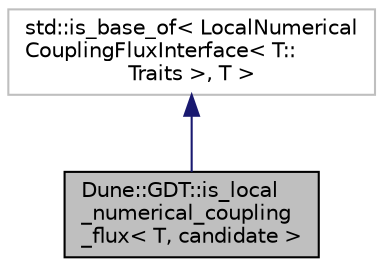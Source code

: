 digraph "Dune::GDT::is_local_numerical_coupling_flux&lt; T, candidate &gt;"
{
  edge [fontname="Helvetica",fontsize="10",labelfontname="Helvetica",labelfontsize="10"];
  node [fontname="Helvetica",fontsize="10",shape=record];
  Node0 [label="Dune::GDT::is_local\l_numerical_coupling\l_flux\< T, candidate \>",height=0.2,width=0.4,color="black", fillcolor="grey75", style="filled", fontcolor="black"];
  Node1 -> Node0 [dir="back",color="midnightblue",fontsize="10",style="solid",fontname="Helvetica"];
  Node1 [label="std::is_base_of\< LocalNumerical\lCouplingFluxInterface\< T::\lTraits \>, T \>",height=0.2,width=0.4,color="grey75", fillcolor="white", style="filled"];
}
